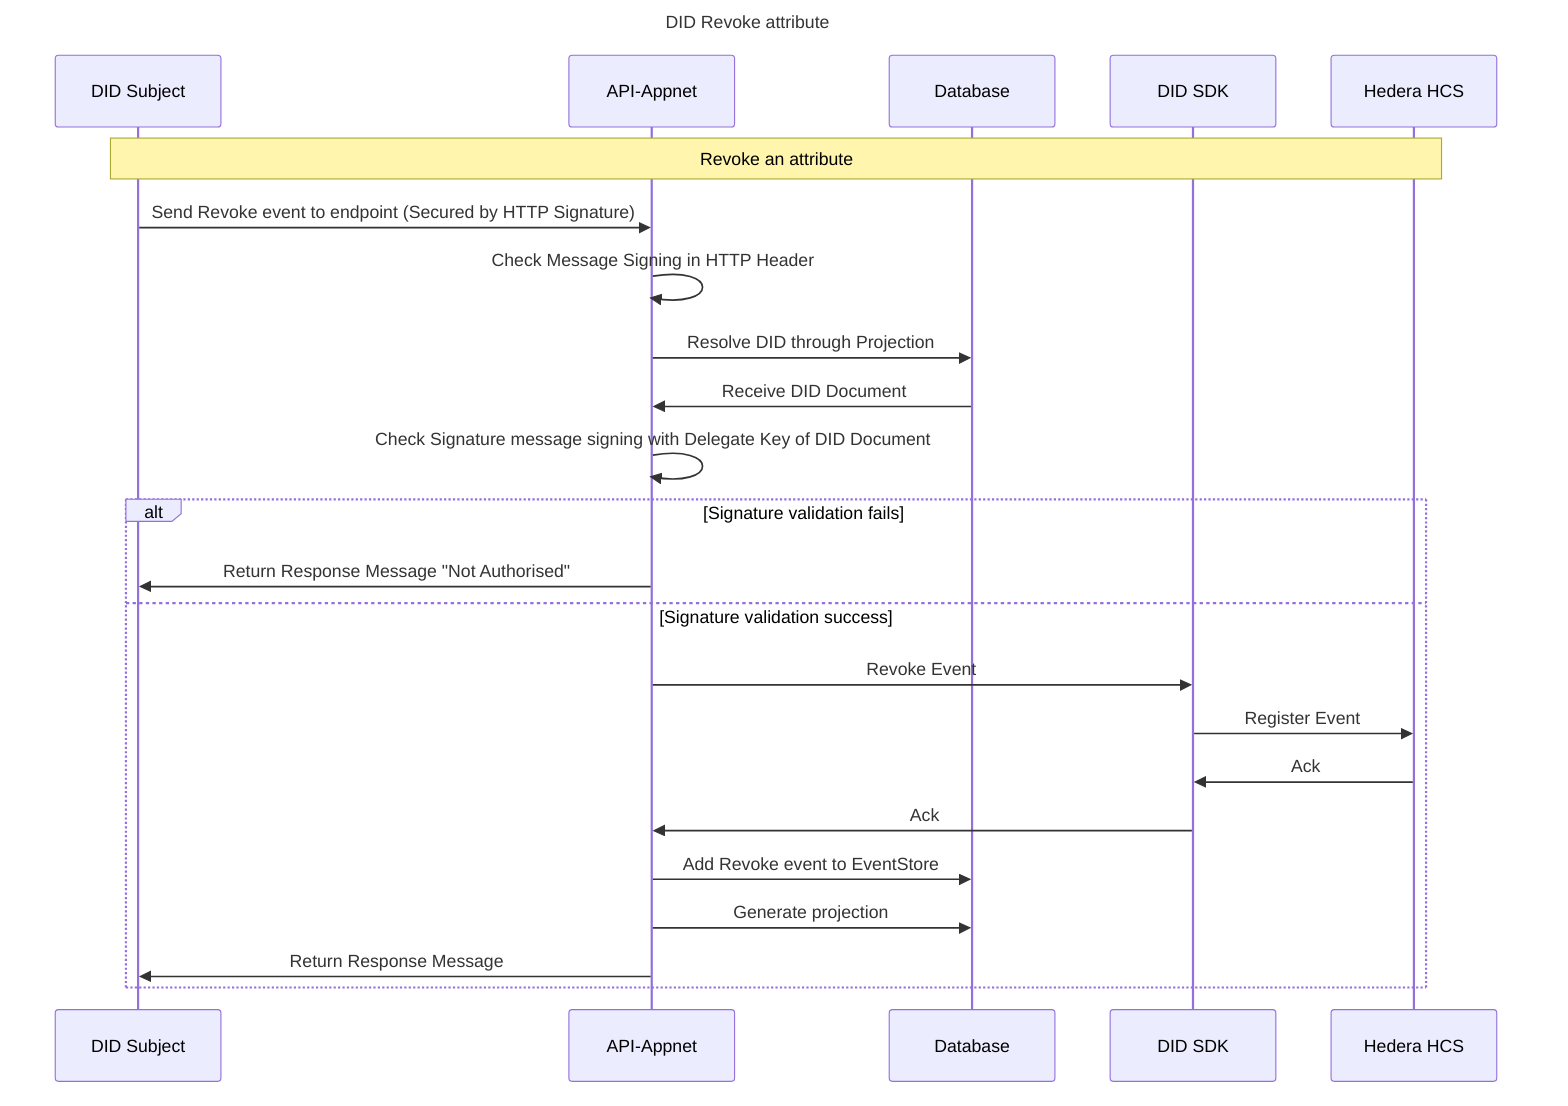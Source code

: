 sequenceDiagram
Title: DID Revoke attribute

participant Subject as DID Subject
participant API as API-Appnet
participant Database as Database
participant DIDSDK as DID SDK
participant HCS as Hedera HCS

note over Subject,HCS: Revoke an attribute
Subject ->> API: Send Revoke event to endpoint (Secured by HTTP Signature)
API ->> API: Check Message Signing in HTTP Header
API ->> Database: Resolve DID through Projection
Database ->> API: Receive DID Document
API ->> API: Check Signature message signing with Delegate Key of DID Document
alt Signature validation fails
API ->> Subject: Return Response Message "Not Authorised"
else Signature validation success
API ->> DIDSDK: Revoke Event
DIDSDK ->> HCS: Register Event
HCS ->> DIDSDK: Ack
DIDSDK ->> API: Ack
API ->> Database: Add Revoke event to EventStore
API ->> Database: Generate projection
API ->> Subject: Return Response Message
end